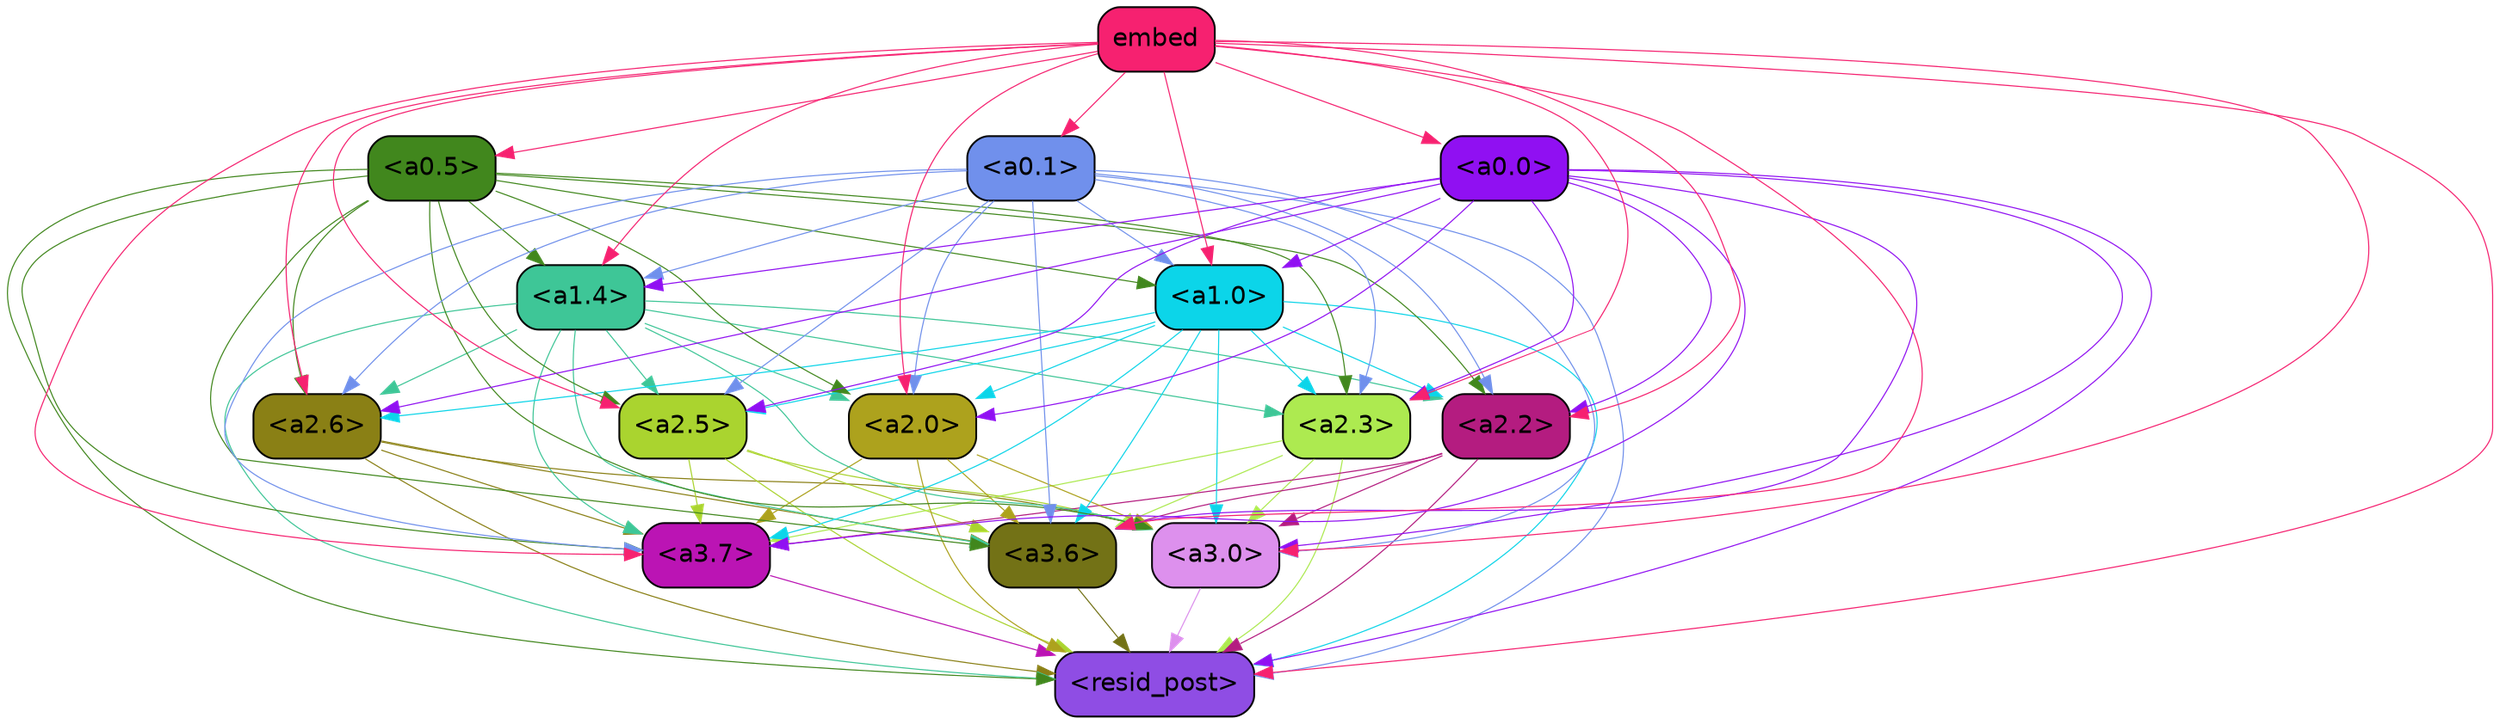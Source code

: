 strict digraph "" {
	graph [bgcolor=transparent,
		layout=dot,
		overlap=false,
		splines=true
	];
	"<a3.7>"	[color=black,
		fillcolor="#bb14b4",
		fontname=Helvetica,
		shape=box,
		style="filled, rounded"];
	"<resid_post>"	[color=black,
		fillcolor="#8f4de4",
		fontname=Helvetica,
		shape=box,
		style="filled, rounded"];
	"<a3.7>" -> "<resid_post>"	[color="#bb14b4",
		penwidth=0.6];
	"<a3.6>"	[color=black,
		fillcolor="#737216",
		fontname=Helvetica,
		shape=box,
		style="filled, rounded"];
	"<a3.6>" -> "<resid_post>"	[color="#737216",
		penwidth=0.6];
	"<a3.0>"	[color=black,
		fillcolor="#dd90ed",
		fontname=Helvetica,
		shape=box,
		style="filled, rounded"];
	"<a3.0>" -> "<resid_post>"	[color="#dd90ed",
		penwidth=0.6];
	"<a2.6>"	[color=black,
		fillcolor="#8a8015",
		fontname=Helvetica,
		shape=box,
		style="filled, rounded"];
	"<a2.6>" -> "<a3.7>"	[color="#8a8015",
		penwidth=0.6];
	"<a2.6>" -> "<resid_post>"	[color="#8a8015",
		penwidth=0.6];
	"<a2.6>" -> "<a3.6>"	[color="#8a8015",
		penwidth=0.6];
	"<a2.6>" -> "<a3.0>"	[color="#8a8015",
		penwidth=0.6];
	"<a2.5>"	[color=black,
		fillcolor="#aad42f",
		fontname=Helvetica,
		shape=box,
		style="filled, rounded"];
	"<a2.5>" -> "<a3.7>"	[color="#aad42f",
		penwidth=0.6];
	"<a2.5>" -> "<resid_post>"	[color="#aad42f",
		penwidth=0.6];
	"<a2.5>" -> "<a3.6>"	[color="#aad42f",
		penwidth=0.6];
	"<a2.5>" -> "<a3.0>"	[color="#aad42f",
		penwidth=0.6];
	"<a2.3>"	[color=black,
		fillcolor="#adea50",
		fontname=Helvetica,
		shape=box,
		style="filled, rounded"];
	"<a2.3>" -> "<a3.7>"	[color="#adea50",
		penwidth=0.6];
	"<a2.3>" -> "<resid_post>"	[color="#adea50",
		penwidth=0.6];
	"<a2.3>" -> "<a3.6>"	[color="#adea50",
		penwidth=0.6];
	"<a2.3>" -> "<a3.0>"	[color="#adea50",
		penwidth=0.6];
	"<a2.2>"	[color=black,
		fillcolor="#b41c80",
		fontname=Helvetica,
		shape=box,
		style="filled, rounded"];
	"<a2.2>" -> "<a3.7>"	[color="#b41c80",
		penwidth=0.6];
	"<a2.2>" -> "<resid_post>"	[color="#b41c80",
		penwidth=0.6];
	"<a2.2>" -> "<a3.6>"	[color="#b41c80",
		penwidth=0.6];
	"<a2.2>" -> "<a3.0>"	[color="#b41c80",
		penwidth=0.6];
	"<a2.0>"	[color=black,
		fillcolor="#ada21d",
		fontname=Helvetica,
		shape=box,
		style="filled, rounded"];
	"<a2.0>" -> "<a3.7>"	[color="#ada21d",
		penwidth=0.6];
	"<a2.0>" -> "<resid_post>"	[color="#ada21d",
		penwidth=0.6];
	"<a2.0>" -> "<a3.6>"	[color="#ada21d",
		penwidth=0.6];
	"<a2.0>" -> "<a3.0>"	[color="#ada21d",
		penwidth=0.6];
	"<a1.4>"	[color=black,
		fillcolor="#3ec697",
		fontname=Helvetica,
		shape=box,
		style="filled, rounded"];
	"<a1.4>" -> "<a3.7>"	[color="#3ec697",
		penwidth=0.6];
	"<a1.4>" -> "<resid_post>"	[color="#3ec697",
		penwidth=0.6];
	"<a1.4>" -> "<a3.6>"	[color="#3ec697",
		penwidth=0.6];
	"<a1.4>" -> "<a3.0>"	[color="#3ec697",
		penwidth=0.6];
	"<a1.4>" -> "<a2.6>"	[color="#3ec697",
		penwidth=0.6];
	"<a1.4>" -> "<a2.5>"	[color="#3ec697",
		penwidth=0.6];
	"<a1.4>" -> "<a2.3>"	[color="#3ec697",
		penwidth=0.6];
	"<a1.4>" -> "<a2.2>"	[color="#3ec697",
		penwidth=0.6];
	"<a1.4>" -> "<a2.0>"	[color="#3ec697",
		penwidth=0.6];
	"<a1.0>"	[color=black,
		fillcolor="#0cd5e9",
		fontname=Helvetica,
		shape=box,
		style="filled, rounded"];
	"<a1.0>" -> "<a3.7>"	[color="#0cd5e9",
		penwidth=0.6];
	"<a1.0>" -> "<resid_post>"	[color="#0cd5e9",
		penwidth=0.6];
	"<a1.0>" -> "<a3.6>"	[color="#0cd5e9",
		penwidth=0.6];
	"<a1.0>" -> "<a3.0>"	[color="#0cd5e9",
		penwidth=0.6];
	"<a1.0>" -> "<a2.6>"	[color="#0cd5e9",
		penwidth=0.6];
	"<a1.0>" -> "<a2.5>"	[color="#0cd5e9",
		penwidth=0.6];
	"<a1.0>" -> "<a2.3>"	[color="#0cd5e9",
		penwidth=0.6];
	"<a1.0>" -> "<a2.2>"	[color="#0cd5e9",
		penwidth=0.6];
	"<a1.0>" -> "<a2.0>"	[color="#0cd5e9",
		penwidth=0.6];
	"<a0.5>"	[color=black,
		fillcolor="#41871d",
		fontname=Helvetica,
		shape=box,
		style="filled, rounded"];
	"<a0.5>" -> "<a3.7>"	[color="#41871d",
		penwidth=0.6];
	"<a0.5>" -> "<resid_post>"	[color="#41871d",
		penwidth=0.6];
	"<a0.5>" -> "<a3.6>"	[color="#41871d",
		penwidth=0.6];
	"<a0.5>" -> "<a3.0>"	[color="#41871d",
		penwidth=0.6];
	"<a0.5>" -> "<a2.6>"	[color="#41871d",
		penwidth=0.6];
	"<a0.5>" -> "<a2.5>"	[color="#41871d",
		penwidth=0.6];
	"<a0.5>" -> "<a2.3>"	[color="#41871d",
		penwidth=0.6];
	"<a0.5>" -> "<a2.2>"	[color="#41871d",
		penwidth=0.6];
	"<a0.5>" -> "<a2.0>"	[color="#41871d",
		penwidth=0.6];
	"<a0.5>" -> "<a1.4>"	[color="#41871d",
		penwidth=0.6];
	"<a0.5>" -> "<a1.0>"	[color="#41871d",
		penwidth=0.6];
	"<a0.1>"	[color=black,
		fillcolor="#7090ec",
		fontname=Helvetica,
		shape=box,
		style="filled, rounded"];
	"<a0.1>" -> "<a3.7>"	[color="#7090ec",
		penwidth=0.6];
	"<a0.1>" -> "<resid_post>"	[color="#7090ec",
		penwidth=0.6];
	"<a0.1>" -> "<a3.6>"	[color="#7090ec",
		penwidth=0.6];
	"<a0.1>" -> "<a3.0>"	[color="#7090ec",
		penwidth=0.6];
	"<a0.1>" -> "<a2.6>"	[color="#7090ec",
		penwidth=0.6];
	"<a0.1>" -> "<a2.5>"	[color="#7090ec",
		penwidth=0.6];
	"<a0.1>" -> "<a2.3>"	[color="#7090ec",
		penwidth=0.6];
	"<a0.1>" -> "<a2.2>"	[color="#7090ec",
		penwidth=0.6];
	"<a0.1>" -> "<a2.0>"	[color="#7090ec",
		penwidth=0.6];
	"<a0.1>" -> "<a1.4>"	[color="#7090ec",
		penwidth=0.6];
	"<a0.1>" -> "<a1.0>"	[color="#7090ec",
		penwidth=0.6];
	"<a0.0>"	[color=black,
		fillcolor="#9010f2",
		fontname=Helvetica,
		shape=box,
		style="filled, rounded"];
	"<a0.0>" -> "<a3.7>"	[color="#9010f2",
		penwidth=0.6];
	"<a0.0>" -> "<resid_post>"	[color="#9010f2",
		penwidth=0.6];
	"<a0.0>" -> "<a3.6>"	[color="#9010f2",
		penwidth=0.6];
	"<a0.0>" -> "<a3.0>"	[color="#9010f2",
		penwidth=0.6];
	"<a0.0>" -> "<a2.6>"	[color="#9010f2",
		penwidth=0.6];
	"<a0.0>" -> "<a2.5>"	[color="#9010f2",
		penwidth=0.6];
	"<a0.0>" -> "<a2.3>"	[color="#9010f2",
		penwidth=0.6];
	"<a0.0>" -> "<a2.2>"	[color="#9010f2",
		penwidth=0.6];
	"<a0.0>" -> "<a2.0>"	[color="#9010f2",
		penwidth=0.6];
	"<a0.0>" -> "<a1.4>"	[color="#9010f2",
		penwidth=0.6];
	"<a0.0>" -> "<a1.0>"	[color="#9010f2",
		penwidth=0.6];
	embed	[color=black,
		fillcolor="#f62170",
		fontname=Helvetica,
		shape=box,
		style="filled, rounded"];
	embed -> "<a3.7>"	[color="#f62170",
		penwidth=0.6];
	embed -> "<resid_post>"	[color="#f62170",
		penwidth=0.6];
	embed -> "<a3.6>"	[color="#f62170",
		penwidth=0.6];
	embed -> "<a3.0>"	[color="#f62170",
		penwidth=0.6];
	embed -> "<a2.6>"	[color="#f62170",
		penwidth=0.6];
	embed -> "<a2.5>"	[color="#f62170",
		penwidth=0.6];
	embed -> "<a2.3>"	[color="#f62170",
		penwidth=0.6];
	embed -> "<a2.2>"	[color="#f62170",
		penwidth=0.6];
	embed -> "<a2.0>"	[color="#f62170",
		penwidth=0.6];
	embed -> "<a1.4>"	[color="#f62170",
		penwidth=0.6];
	embed -> "<a1.0>"	[color="#f62170",
		penwidth=0.6];
	embed -> "<a0.5>"	[color="#f62170",
		penwidth=0.6];
	embed -> "<a0.1>"	[color="#f62170",
		penwidth=0.6];
	embed -> "<a0.0>"	[color="#f62170",
		penwidth=0.6];
}
